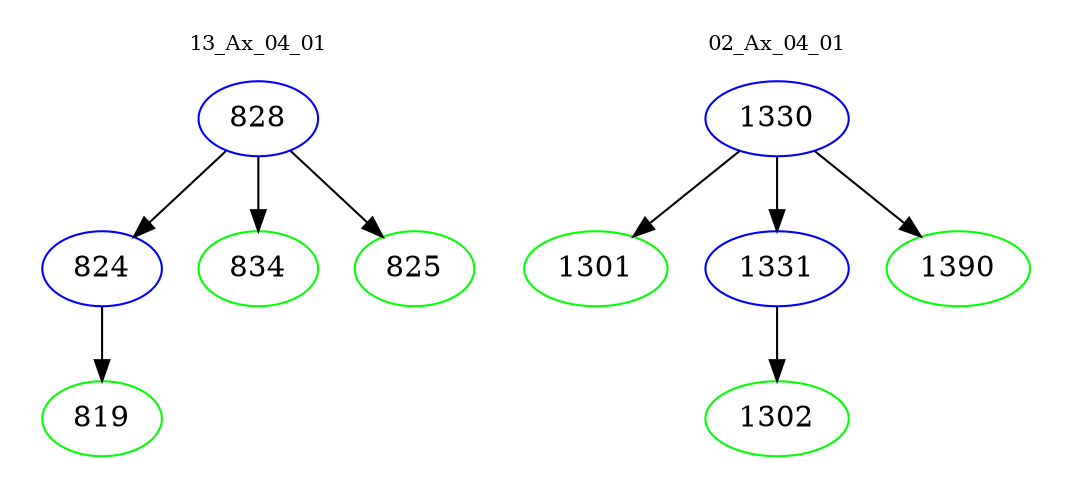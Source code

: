 digraph{
subgraph cluster_0 {
color = white
label = "13_Ax_04_01";
fontsize=10;
T0_828 [label="828", color="blue"]
T0_828 -> T0_824 [color="black"]
T0_824 [label="824", color="blue"]
T0_824 -> T0_819 [color="black"]
T0_819 [label="819", color="green"]
T0_828 -> T0_834 [color="black"]
T0_834 [label="834", color="green"]
T0_828 -> T0_825 [color="black"]
T0_825 [label="825", color="green"]
}
subgraph cluster_1 {
color = white
label = "02_Ax_04_01";
fontsize=10;
T1_1330 [label="1330", color="blue"]
T1_1330 -> T1_1301 [color="black"]
T1_1301 [label="1301", color="green"]
T1_1330 -> T1_1331 [color="black"]
T1_1331 [label="1331", color="blue"]
T1_1331 -> T1_1302 [color="black"]
T1_1302 [label="1302", color="green"]
T1_1330 -> T1_1390 [color="black"]
T1_1390 [label="1390", color="green"]
}
}
